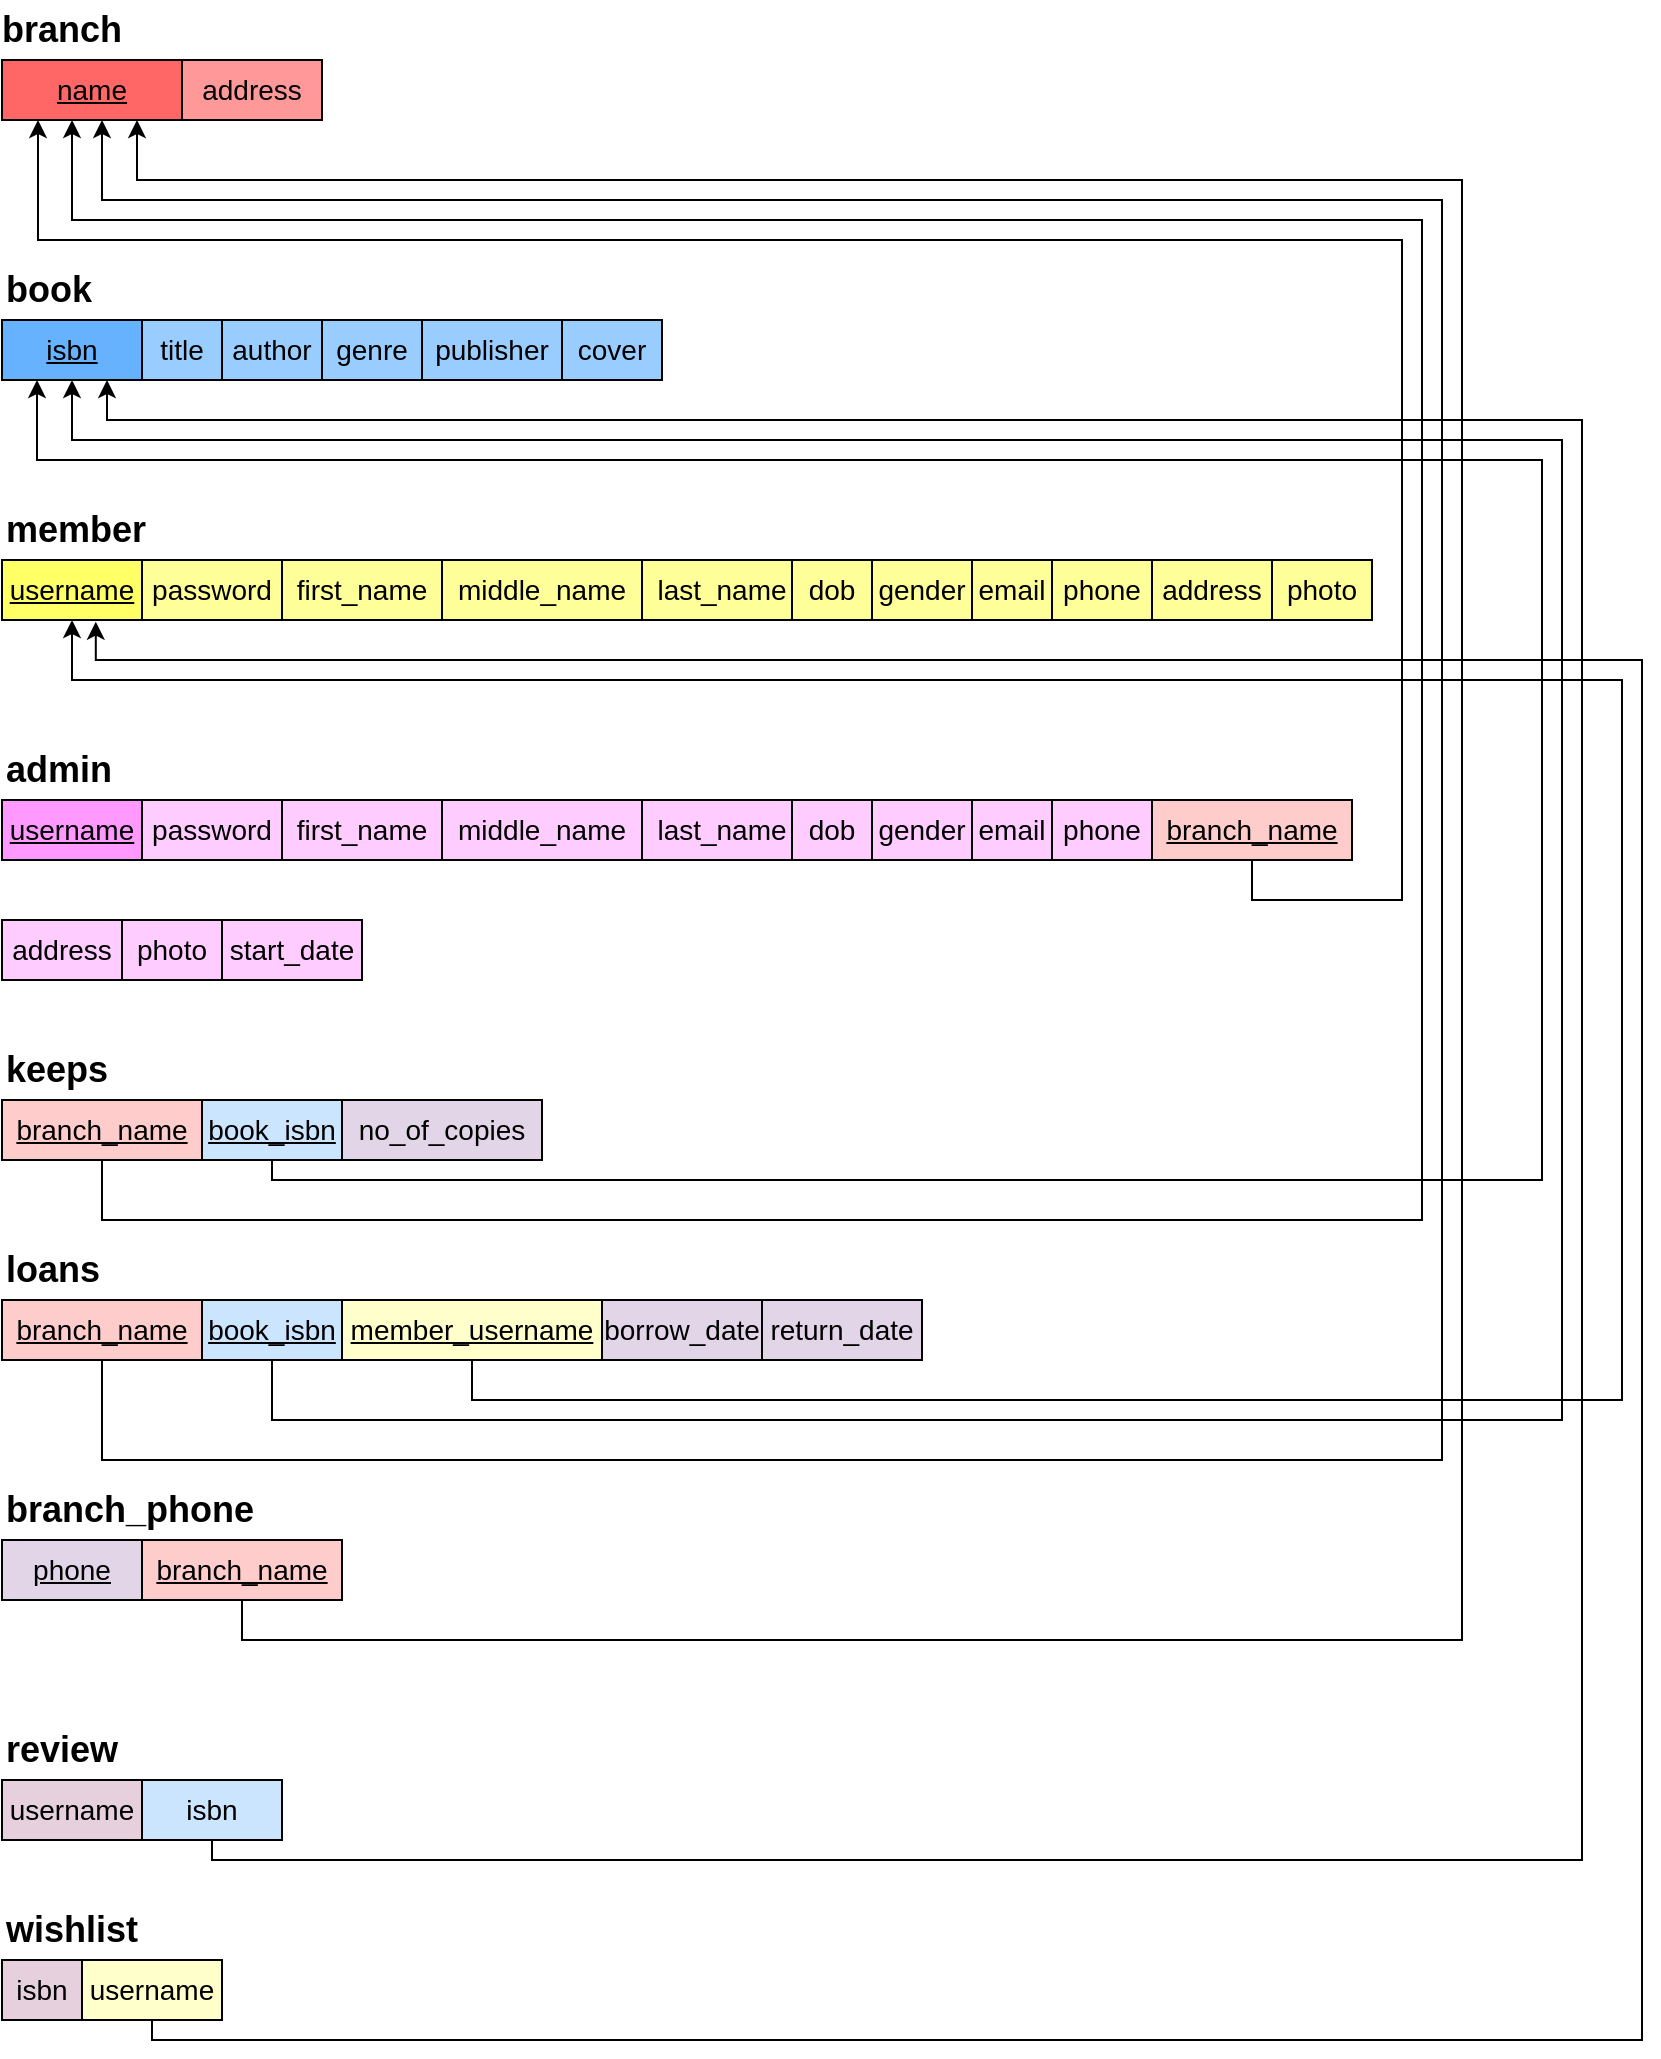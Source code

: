 <mxfile version="20.2.7" type="github">
  <diagram id="CFNRWCM8x2PWsgi7f_gd" name="Page-1">
    <mxGraphModel dx="1120" dy="449" grid="1" gridSize="10" guides="1" tooltips="1" connect="1" arrows="1" fold="1" page="1" pageScale="1" pageWidth="850" pageHeight="1100" math="0" shadow="0">
      <root>
        <mxCell id="0" />
        <mxCell id="1" parent="0" />
        <mxCell id="zyh0JKEbAlSyDnryhz_2-1" value="&lt;u&gt;&lt;font style=&quot;font-size: 14px;&quot;&gt;name&lt;/font&gt;&lt;/u&gt;" style="rounded=0;whiteSpace=wrap;html=1;align=center;fillColor=#FF6666;" vertex="1" parent="1">
          <mxGeometry x="10" y="60" width="90" height="30" as="geometry" />
        </mxCell>
        <mxCell id="zyh0JKEbAlSyDnryhz_2-4" value="&lt;font style=&quot;font-size: 14px;&quot;&gt;address&lt;/font&gt;" style="rounded=0;whiteSpace=wrap;html=1;fillColor=#FF9999;" vertex="1" parent="1">
          <mxGeometry x="100" y="60" width="70" height="30" as="geometry" />
        </mxCell>
        <mxCell id="zyh0JKEbAlSyDnryhz_2-5" value="&lt;b&gt;&lt;font style=&quot;font-size: 18px;&quot;&gt;branch&lt;/font&gt;&lt;/b&gt;" style="text;html=1;strokeColor=none;fillColor=none;align=center;verticalAlign=middle;whiteSpace=wrap;rounded=0;" vertex="1" parent="1">
          <mxGeometry x="10" y="30" width="60" height="30" as="geometry" />
        </mxCell>
        <mxCell id="zyh0JKEbAlSyDnryhz_2-6" value="&lt;u&gt;&lt;font style=&quot;font-size: 14px;&quot;&gt;isbn&lt;/font&gt;&lt;/u&gt;" style="rounded=0;whiteSpace=wrap;html=1;fillColor=#66B2FF;" vertex="1" parent="1">
          <mxGeometry x="10" y="190" width="70" height="30" as="geometry" />
        </mxCell>
        <mxCell id="zyh0JKEbAlSyDnryhz_2-7" value="&lt;font style=&quot;font-size: 14px;&quot;&gt;title&lt;/font&gt;" style="rounded=0;whiteSpace=wrap;html=1;fillColor=#99CCFF;" vertex="1" parent="1">
          <mxGeometry x="80" y="190" width="40" height="30" as="geometry" />
        </mxCell>
        <mxCell id="zyh0JKEbAlSyDnryhz_2-8" value="&lt;span style=&quot;font-size: 18px;&quot;&gt;&lt;b&gt;book&lt;/b&gt;&lt;/span&gt;" style="text;html=1;strokeColor=none;fillColor=none;align=left;verticalAlign=middle;whiteSpace=wrap;rounded=0;" vertex="1" parent="1">
          <mxGeometry x="10" y="160" width="60" height="30" as="geometry" />
        </mxCell>
        <mxCell id="zyh0JKEbAlSyDnryhz_2-9" value="&lt;u&gt;&lt;font style=&quot;font-size: 14px;&quot;&gt;username&lt;/font&gt;&lt;/u&gt;" style="rounded=0;whiteSpace=wrap;html=1;fillColor=#FFFF66;" vertex="1" parent="1">
          <mxGeometry x="10" y="310" width="70" height="30" as="geometry" />
        </mxCell>
        <mxCell id="zyh0JKEbAlSyDnryhz_2-10" value="&lt;font style=&quot;font-size: 14px;&quot;&gt;password&lt;/font&gt;" style="rounded=0;whiteSpace=wrap;html=1;fillColor=#FFFF99;" vertex="1" parent="1">
          <mxGeometry x="80" y="310" width="70" height="30" as="geometry" />
        </mxCell>
        <mxCell id="zyh0JKEbAlSyDnryhz_2-11" value="&lt;span style=&quot;font-size: 18px;&quot;&gt;&lt;b&gt;member&lt;/b&gt;&lt;/span&gt;" style="text;html=1;strokeColor=none;fillColor=none;align=left;verticalAlign=middle;whiteSpace=wrap;rounded=0;" vertex="1" parent="1">
          <mxGeometry x="10" y="280" width="60" height="30" as="geometry" />
        </mxCell>
        <mxCell id="zyh0JKEbAlSyDnryhz_2-14" value="&lt;span style=&quot;font-size: 18px;&quot;&gt;&lt;b&gt;admin&lt;/b&gt;&lt;/span&gt;" style="text;html=1;strokeColor=none;fillColor=none;align=left;verticalAlign=middle;whiteSpace=wrap;rounded=0;" vertex="1" parent="1">
          <mxGeometry x="10" y="400" width="60" height="30" as="geometry" />
        </mxCell>
        <mxCell id="zyh0JKEbAlSyDnryhz_2-71" style="edgeStyle=orthogonalEdgeStyle;rounded=0;orthogonalLoop=1;jettySize=auto;html=1;entryX=0.25;entryY=1;entryDx=0;entryDy=0;fontSize=14;" edge="1" parent="1" source="zyh0JKEbAlSyDnryhz_2-16" target="zyh0JKEbAlSyDnryhz_2-6">
          <mxGeometry relative="1" as="geometry">
            <Array as="points">
              <mxPoint x="145" y="620" />
              <mxPoint x="780" y="620" />
              <mxPoint x="780" y="260" />
              <mxPoint x="28" y="260" />
            </Array>
          </mxGeometry>
        </mxCell>
        <mxCell id="zyh0JKEbAlSyDnryhz_2-16" value="&lt;u&gt;&lt;font style=&quot;font-size: 14px;&quot;&gt;book_isbn&lt;/font&gt;&lt;/u&gt;" style="rounded=0;whiteSpace=wrap;html=1;fillColor=#CCE5FF;" vertex="1" parent="1">
          <mxGeometry x="110" y="580" width="70" height="30" as="geometry" />
        </mxCell>
        <mxCell id="zyh0JKEbAlSyDnryhz_2-17" value="&lt;span style=&quot;font-size: 18px;&quot;&gt;&lt;b&gt;keeps&lt;/b&gt;&lt;/span&gt;" style="text;html=1;strokeColor=none;fillColor=none;align=left;verticalAlign=middle;whiteSpace=wrap;rounded=0;" vertex="1" parent="1">
          <mxGeometry x="10" y="550" width="60" height="30" as="geometry" />
        </mxCell>
        <mxCell id="zyh0JKEbAlSyDnryhz_2-74" style="edgeStyle=orthogonalEdgeStyle;rounded=0;orthogonalLoop=1;jettySize=auto;html=1;entryX=0.5;entryY=1;entryDx=0;entryDy=0;fontSize=14;" edge="1" parent="1" source="zyh0JKEbAlSyDnryhz_2-19" target="zyh0JKEbAlSyDnryhz_2-6">
          <mxGeometry relative="1" as="geometry">
            <Array as="points">
              <mxPoint x="145" y="740" />
              <mxPoint x="790" y="740" />
              <mxPoint x="790" y="250" />
              <mxPoint x="45" y="250" />
            </Array>
          </mxGeometry>
        </mxCell>
        <mxCell id="zyh0JKEbAlSyDnryhz_2-19" value="&lt;u&gt;&lt;font style=&quot;font-size: 14px;&quot;&gt;book_isbn&lt;/font&gt;&lt;/u&gt;" style="rounded=0;whiteSpace=wrap;html=1;fillColor=#CCE5FF;" vertex="1" parent="1">
          <mxGeometry x="110" y="680" width="70" height="30" as="geometry" />
        </mxCell>
        <mxCell id="zyh0JKEbAlSyDnryhz_2-20" value="&lt;span style=&quot;font-size: 18px;&quot;&gt;&lt;b&gt;loans&lt;/b&gt;&lt;/span&gt;" style="text;html=1;strokeColor=none;fillColor=none;align=left;verticalAlign=middle;whiteSpace=wrap;rounded=0;" vertex="1" parent="1">
          <mxGeometry x="10" y="650" width="60" height="30" as="geometry" />
        </mxCell>
        <mxCell id="zyh0JKEbAlSyDnryhz_2-21" value="&lt;u&gt;&lt;font style=&quot;font-size: 14px;&quot;&gt;phone&lt;/font&gt;&lt;/u&gt;" style="rounded=0;whiteSpace=wrap;html=1;fillColor=#E1D5E7;" vertex="1" parent="1">
          <mxGeometry x="10" y="800" width="70" height="30" as="geometry" />
        </mxCell>
        <mxCell id="zyh0JKEbAlSyDnryhz_2-76" style="edgeStyle=orthogonalEdgeStyle;rounded=0;orthogonalLoop=1;jettySize=auto;html=1;fontSize=14;entryX=0.75;entryY=1;entryDx=0;entryDy=0;" edge="1" parent="1" source="zyh0JKEbAlSyDnryhz_2-22" target="zyh0JKEbAlSyDnryhz_2-1">
          <mxGeometry relative="1" as="geometry">
            <mxPoint x="70" y="90" as="targetPoint" />
            <Array as="points">
              <mxPoint x="130" y="850" />
              <mxPoint x="740" y="850" />
              <mxPoint x="740" y="120" />
              <mxPoint x="78" y="120" />
            </Array>
          </mxGeometry>
        </mxCell>
        <mxCell id="zyh0JKEbAlSyDnryhz_2-22" value="&lt;u&gt;&lt;font style=&quot;font-size: 14px;&quot;&gt;branch_name&lt;/font&gt;&lt;/u&gt;" style="rounded=0;whiteSpace=wrap;html=1;fillColor=#FFCCCC;" vertex="1" parent="1">
          <mxGeometry x="80" y="800" width="100" height="30" as="geometry" />
        </mxCell>
        <mxCell id="zyh0JKEbAlSyDnryhz_2-23" value="&lt;span style=&quot;font-size: 18px;&quot;&gt;&lt;b&gt;branch_phone&lt;/b&gt;&lt;/span&gt;" style="text;html=1;strokeColor=none;fillColor=none;align=left;verticalAlign=middle;whiteSpace=wrap;rounded=0;" vertex="1" parent="1">
          <mxGeometry x="10" y="770" width="60" height="30" as="geometry" />
        </mxCell>
        <mxCell id="zyh0JKEbAlSyDnryhz_2-24" value="&lt;font style=&quot;font-size: 14px;&quot;&gt;username&lt;/font&gt;" style="rounded=0;whiteSpace=wrap;html=1;fillColor=#E6D0DE;" vertex="1" parent="1">
          <mxGeometry x="10" y="920" width="70" height="30" as="geometry" />
        </mxCell>
        <mxCell id="zyh0JKEbAlSyDnryhz_2-77" style="edgeStyle=orthogonalEdgeStyle;rounded=0;orthogonalLoop=1;jettySize=auto;html=1;fontSize=14;entryX=0.75;entryY=1;entryDx=0;entryDy=0;" edge="1" parent="1" source="zyh0JKEbAlSyDnryhz_2-25" target="zyh0JKEbAlSyDnryhz_2-6">
          <mxGeometry relative="1" as="geometry">
            <mxPoint x="800" y="280" as="targetPoint" />
            <Array as="points">
              <mxPoint x="115" y="960" />
              <mxPoint x="800" y="960" />
              <mxPoint x="800" y="240" />
              <mxPoint x="63" y="240" />
            </Array>
          </mxGeometry>
        </mxCell>
        <mxCell id="zyh0JKEbAlSyDnryhz_2-25" value="&lt;font style=&quot;font-size: 14px;&quot;&gt;isbn&lt;/font&gt;" style="rounded=0;whiteSpace=wrap;html=1;fillColor=#CCE5FF;" vertex="1" parent="1">
          <mxGeometry x="80" y="920" width="70" height="30" as="geometry" />
        </mxCell>
        <mxCell id="zyh0JKEbAlSyDnryhz_2-26" value="&lt;span style=&quot;font-size: 18px;&quot;&gt;&lt;b&gt;review&lt;/b&gt;&lt;/span&gt;" style="text;html=1;strokeColor=none;fillColor=none;align=left;verticalAlign=middle;whiteSpace=wrap;rounded=0;" vertex="1" parent="1">
          <mxGeometry x="10" y="890" width="60" height="30" as="geometry" />
        </mxCell>
        <mxCell id="zyh0JKEbAlSyDnryhz_2-27" value="&lt;font style=&quot;font-size: 14px;&quot;&gt;isbn&lt;/font&gt;" style="rounded=0;whiteSpace=wrap;html=1;fillColor=#E6D0DE;" vertex="1" parent="1">
          <mxGeometry x="10" y="1010" width="40" height="30" as="geometry" />
        </mxCell>
        <mxCell id="zyh0JKEbAlSyDnryhz_2-78" style="edgeStyle=orthogonalEdgeStyle;rounded=0;orthogonalLoop=1;jettySize=auto;html=1;entryX=0.67;entryY=1.029;entryDx=0;entryDy=0;entryPerimeter=0;fontSize=14;" edge="1" parent="1" source="zyh0JKEbAlSyDnryhz_2-28" target="zyh0JKEbAlSyDnryhz_2-9">
          <mxGeometry relative="1" as="geometry">
            <Array as="points">
              <mxPoint x="85" y="1050" />
              <mxPoint x="830" y="1050" />
              <mxPoint x="830" y="360" />
              <mxPoint x="57" y="360" />
            </Array>
          </mxGeometry>
        </mxCell>
        <mxCell id="zyh0JKEbAlSyDnryhz_2-28" value="&lt;font style=&quot;font-size: 14px;&quot;&gt;username&lt;/font&gt;" style="rounded=0;whiteSpace=wrap;html=1;fillColor=#FFFFCC;" vertex="1" parent="1">
          <mxGeometry x="50" y="1010" width="70" height="30" as="geometry" />
        </mxCell>
        <mxCell id="zyh0JKEbAlSyDnryhz_2-29" value="&lt;span style=&quot;font-size: 18px;&quot;&gt;&lt;b&gt;wishlist&lt;/b&gt;&lt;/span&gt;" style="text;html=1;strokeColor=none;fillColor=none;align=left;verticalAlign=middle;whiteSpace=wrap;rounded=0;" vertex="1" parent="1">
          <mxGeometry x="10" y="980" width="60" height="30" as="geometry" />
        </mxCell>
        <mxCell id="zyh0JKEbAlSyDnryhz_2-75" style="edgeStyle=orthogonalEdgeStyle;rounded=0;orthogonalLoop=1;jettySize=auto;html=1;entryX=0.5;entryY=1;entryDx=0;entryDy=0;fontSize=14;" edge="1" parent="1" source="zyh0JKEbAlSyDnryhz_2-30" target="zyh0JKEbAlSyDnryhz_2-9">
          <mxGeometry relative="1" as="geometry">
            <Array as="points">
              <mxPoint x="245" y="730" />
              <mxPoint x="820" y="730" />
              <mxPoint x="820" y="370" />
              <mxPoint x="45" y="370" />
            </Array>
          </mxGeometry>
        </mxCell>
        <mxCell id="zyh0JKEbAlSyDnryhz_2-30" value="&lt;u&gt;&lt;font style=&quot;font-size: 14px;&quot;&gt;member_username&lt;/font&gt;&lt;/u&gt;" style="rounded=0;whiteSpace=wrap;html=1;fillColor=#FFFFCC;" vertex="1" parent="1">
          <mxGeometry x="180" y="680" width="130" height="30" as="geometry" />
        </mxCell>
        <mxCell id="zyh0JKEbAlSyDnryhz_2-70" style="edgeStyle=orthogonalEdgeStyle;rounded=0;orthogonalLoop=1;jettySize=auto;html=1;fontSize=14;" edge="1" parent="1" source="zyh0JKEbAlSyDnryhz_2-32" target="zyh0JKEbAlSyDnryhz_2-1">
          <mxGeometry relative="1" as="geometry">
            <mxPoint x="45" y="100" as="targetPoint" />
            <Array as="points">
              <mxPoint x="60" y="640" />
              <mxPoint x="720" y="640" />
              <mxPoint x="720" y="140" />
              <mxPoint x="45" y="140" />
            </Array>
          </mxGeometry>
        </mxCell>
        <mxCell id="zyh0JKEbAlSyDnryhz_2-32" value="&lt;u&gt;&lt;font style=&quot;font-size: 14px;&quot;&gt;branch_name&lt;/font&gt;&lt;/u&gt;" style="rounded=0;whiteSpace=wrap;html=1;fillColor=#FFCCCC;" vertex="1" parent="1">
          <mxGeometry x="10" y="580" width="100" height="30" as="geometry" />
        </mxCell>
        <mxCell id="zyh0JKEbAlSyDnryhz_2-73" style="edgeStyle=orthogonalEdgeStyle;rounded=0;orthogonalLoop=1;jettySize=auto;html=1;fontSize=14;" edge="1" parent="1" source="zyh0JKEbAlSyDnryhz_2-33">
          <mxGeometry relative="1" as="geometry">
            <mxPoint x="60" y="90" as="targetPoint" />
            <Array as="points">
              <mxPoint x="60" y="760" />
              <mxPoint x="730" y="760" />
              <mxPoint x="730" y="130" />
              <mxPoint x="60" y="130" />
            </Array>
          </mxGeometry>
        </mxCell>
        <mxCell id="zyh0JKEbAlSyDnryhz_2-33" value="&lt;u&gt;&lt;font style=&quot;font-size: 14px;&quot;&gt;branch_name&lt;/font&gt;&lt;/u&gt;" style="rounded=0;whiteSpace=wrap;html=1;fillColor=#FFCCCC;" vertex="1" parent="1">
          <mxGeometry x="10" y="680" width="100" height="30" as="geometry" />
        </mxCell>
        <mxCell id="zyh0JKEbAlSyDnryhz_2-35" value="&lt;font style=&quot;font-size: 14px;&quot;&gt;author&lt;/font&gt;" style="rounded=0;whiteSpace=wrap;html=1;fillColor=#99CCFF;" vertex="1" parent="1">
          <mxGeometry x="120" y="190" width="50" height="30" as="geometry" />
        </mxCell>
        <mxCell id="zyh0JKEbAlSyDnryhz_2-36" value="&lt;font style=&quot;font-size: 14px;&quot;&gt;genre&lt;/font&gt;" style="rounded=0;whiteSpace=wrap;html=1;fillColor=#99CCFF;" vertex="1" parent="1">
          <mxGeometry x="170" y="190" width="50" height="30" as="geometry" />
        </mxCell>
        <mxCell id="zyh0JKEbAlSyDnryhz_2-37" value="&lt;font style=&quot;font-size: 14px;&quot;&gt;publisher&lt;/font&gt;" style="rounded=0;whiteSpace=wrap;html=1;fillColor=#99CCFF;" vertex="1" parent="1">
          <mxGeometry x="220" y="190" width="70" height="30" as="geometry" />
        </mxCell>
        <mxCell id="zyh0JKEbAlSyDnryhz_2-38" value="&lt;font style=&quot;font-size: 14px;&quot;&gt;cover&lt;/font&gt;" style="rounded=0;whiteSpace=wrap;html=1;fillColor=#99CCFF;" vertex="1" parent="1">
          <mxGeometry x="290" y="190" width="50" height="30" as="geometry" />
        </mxCell>
        <mxCell id="zyh0JKEbAlSyDnryhz_2-39" value="&lt;font style=&quot;font-size: 14px;&quot;&gt;first_name&lt;/font&gt;" style="rounded=0;whiteSpace=wrap;html=1;fillColor=#FFFF99;" vertex="1" parent="1">
          <mxGeometry x="150" y="310" width="80" height="30" as="geometry" />
        </mxCell>
        <mxCell id="zyh0JKEbAlSyDnryhz_2-40" value="&lt;font style=&quot;font-size: 14px;&quot;&gt;middle_name&lt;/font&gt;" style="rounded=0;whiteSpace=wrap;html=1;fillColor=#FFFF99;" vertex="1" parent="1">
          <mxGeometry x="230" y="310" width="100" height="30" as="geometry" />
        </mxCell>
        <mxCell id="zyh0JKEbAlSyDnryhz_2-41" value="&lt;font style=&quot;font-size: 14px;&quot;&gt;last_name&lt;/font&gt;" style="rounded=0;whiteSpace=wrap;html=1;fillColor=#FFFF99;" vertex="1" parent="1">
          <mxGeometry x="330" y="310" width="80" height="30" as="geometry" />
        </mxCell>
        <mxCell id="zyh0JKEbAlSyDnryhz_2-42" value="&lt;font style=&quot;font-size: 14px;&quot;&gt;dob&lt;/font&gt;" style="rounded=0;whiteSpace=wrap;html=1;fillColor=#FFFF99;" vertex="1" parent="1">
          <mxGeometry x="405" y="310" width="40" height="30" as="geometry" />
        </mxCell>
        <mxCell id="zyh0JKEbAlSyDnryhz_2-43" value="&lt;font style=&quot;font-size: 14px;&quot;&gt;gender&lt;/font&gt;" style="rounded=0;whiteSpace=wrap;html=1;fillColor=#FFFF99;" vertex="1" parent="1">
          <mxGeometry x="445" y="310" width="50" height="30" as="geometry" />
        </mxCell>
        <mxCell id="zyh0JKEbAlSyDnryhz_2-44" value="&lt;font style=&quot;font-size: 14px;&quot;&gt;email&lt;/font&gt;" style="rounded=0;whiteSpace=wrap;html=1;fillColor=#FFFF99;" vertex="1" parent="1">
          <mxGeometry x="495" y="310" width="40" height="30" as="geometry" />
        </mxCell>
        <mxCell id="zyh0JKEbAlSyDnryhz_2-45" value="&lt;font style=&quot;font-size: 14px;&quot;&gt;phone&lt;/font&gt;" style="rounded=0;whiteSpace=wrap;html=1;fillColor=#FFFF99;" vertex="1" parent="1">
          <mxGeometry x="535" y="310" width="50" height="30" as="geometry" />
        </mxCell>
        <mxCell id="zyh0JKEbAlSyDnryhz_2-46" value="&lt;font style=&quot;font-size: 14px;&quot;&gt;address&lt;/font&gt;" style="rounded=0;whiteSpace=wrap;html=1;fillColor=#FFFF99;" vertex="1" parent="1">
          <mxGeometry x="585" y="310" width="60" height="30" as="geometry" />
        </mxCell>
        <mxCell id="zyh0JKEbAlSyDnryhz_2-47" value="&lt;font style=&quot;font-size: 14px;&quot;&gt;photo&lt;/font&gt;" style="rounded=0;whiteSpace=wrap;html=1;fillColor=#FFFF99;" vertex="1" parent="1">
          <mxGeometry x="645" y="310" width="50" height="30" as="geometry" />
        </mxCell>
        <mxCell id="zyh0JKEbAlSyDnryhz_2-49" value="&lt;u&gt;&lt;font style=&quot;font-size: 14px;&quot;&gt;username&lt;/font&gt;&lt;/u&gt;" style="rounded=0;whiteSpace=wrap;html=1;fillColor=#FF99FF;" vertex="1" parent="1">
          <mxGeometry x="10" y="430" width="70" height="30" as="geometry" />
        </mxCell>
        <mxCell id="zyh0JKEbAlSyDnryhz_2-50" value="&lt;font style=&quot;font-size: 14px;&quot;&gt;password&lt;/font&gt;" style="rounded=0;whiteSpace=wrap;html=1;fillColor=#FFCCFF;" vertex="1" parent="1">
          <mxGeometry x="80" y="430" width="70" height="30" as="geometry" />
        </mxCell>
        <mxCell id="zyh0JKEbAlSyDnryhz_2-51" value="&lt;font style=&quot;font-size: 14px;&quot;&gt;first_name&lt;/font&gt;" style="rounded=0;whiteSpace=wrap;html=1;fillColor=#FFCCFF;" vertex="1" parent="1">
          <mxGeometry x="150" y="430" width="80" height="30" as="geometry" />
        </mxCell>
        <mxCell id="zyh0JKEbAlSyDnryhz_2-52" value="&lt;font style=&quot;font-size: 14px;&quot;&gt;middle_name&lt;/font&gt;" style="rounded=0;whiteSpace=wrap;html=1;fillColor=#FFCCFF;" vertex="1" parent="1">
          <mxGeometry x="230" y="430" width="100" height="30" as="geometry" />
        </mxCell>
        <mxCell id="zyh0JKEbAlSyDnryhz_2-53" value="&lt;font style=&quot;font-size: 14px;&quot;&gt;last_name&lt;/font&gt;" style="rounded=0;whiteSpace=wrap;html=1;fillColor=#FFCCFF;" vertex="1" parent="1">
          <mxGeometry x="330" y="430" width="80" height="30" as="geometry" />
        </mxCell>
        <mxCell id="zyh0JKEbAlSyDnryhz_2-54" value="&lt;font style=&quot;font-size: 14px;&quot;&gt;dob&lt;/font&gt;" style="rounded=0;whiteSpace=wrap;html=1;fillColor=#FFCCFF;" vertex="1" parent="1">
          <mxGeometry x="405" y="430" width="40" height="30" as="geometry" />
        </mxCell>
        <mxCell id="zyh0JKEbAlSyDnryhz_2-55" value="&lt;font style=&quot;font-size: 14px;&quot;&gt;gender&lt;/font&gt;" style="rounded=0;whiteSpace=wrap;html=1;fillColor=#FFCCFF;" vertex="1" parent="1">
          <mxGeometry x="445" y="430" width="50" height="30" as="geometry" />
        </mxCell>
        <mxCell id="zyh0JKEbAlSyDnryhz_2-56" value="&lt;font style=&quot;font-size: 14px;&quot;&gt;email&lt;/font&gt;" style="rounded=0;whiteSpace=wrap;html=1;fillColor=#FFCCFF;" vertex="1" parent="1">
          <mxGeometry x="495" y="430" width="40" height="30" as="geometry" />
        </mxCell>
        <mxCell id="zyh0JKEbAlSyDnryhz_2-57" value="&lt;font style=&quot;font-size: 14px;&quot;&gt;phone&lt;/font&gt;" style="rounded=0;whiteSpace=wrap;html=1;fillColor=#FFCCFF;" vertex="1" parent="1">
          <mxGeometry x="535" y="430" width="50" height="30" as="geometry" />
        </mxCell>
        <mxCell id="zyh0JKEbAlSyDnryhz_2-58" value="&lt;font style=&quot;font-size: 14px;&quot;&gt;address&lt;/font&gt;" style="rounded=0;whiteSpace=wrap;html=1;fillColor=#FFCCFF;" vertex="1" parent="1">
          <mxGeometry x="10" y="490" width="60" height="30" as="geometry" />
        </mxCell>
        <mxCell id="zyh0JKEbAlSyDnryhz_2-59" value="&lt;font style=&quot;font-size: 14px;&quot;&gt;photo&lt;/font&gt;" style="rounded=0;whiteSpace=wrap;html=1;fillColor=#FFCCFF;" vertex="1" parent="1">
          <mxGeometry x="70" y="490" width="50" height="30" as="geometry" />
        </mxCell>
        <mxCell id="zyh0JKEbAlSyDnryhz_2-60" value="&lt;font style=&quot;font-size: 14px;&quot;&gt;start_date&lt;/font&gt;" style="rounded=0;whiteSpace=wrap;html=1;fillColor=#FFCCFF;" vertex="1" parent="1">
          <mxGeometry x="120" y="490" width="70" height="30" as="geometry" />
        </mxCell>
        <mxCell id="zyh0JKEbAlSyDnryhz_2-61" value="&lt;font style=&quot;font-size: 14px;&quot;&gt;no_of_copies&lt;/font&gt;" style="rounded=0;whiteSpace=wrap;html=1;fillColor=#E1D5E7;" vertex="1" parent="1">
          <mxGeometry x="180" y="580" width="100" height="30" as="geometry" />
        </mxCell>
        <mxCell id="zyh0JKEbAlSyDnryhz_2-62" value="&lt;font style=&quot;font-size: 14px;&quot;&gt;return_date&lt;/font&gt;" style="rounded=0;whiteSpace=wrap;html=1;fillColor=#E1D5E7;" vertex="1" parent="1">
          <mxGeometry x="390" y="680" width="80" height="30" as="geometry" />
        </mxCell>
        <mxCell id="zyh0JKEbAlSyDnryhz_2-63" value="&lt;font style=&quot;font-size: 14px;&quot;&gt;borrow_date&lt;/font&gt;" style="rounded=0;whiteSpace=wrap;html=1;fillColor=#E1D5E7;" vertex="1" parent="1">
          <mxGeometry x="310" y="680" width="80" height="30" as="geometry" />
        </mxCell>
        <mxCell id="zyh0JKEbAlSyDnryhz_2-68" style="edgeStyle=orthogonalEdgeStyle;rounded=0;orthogonalLoop=1;jettySize=auto;html=1;fontSize=14;" edge="1" parent="1" source="zyh0JKEbAlSyDnryhz_2-66" target="zyh0JKEbAlSyDnryhz_2-1">
          <mxGeometry relative="1" as="geometry">
            <mxPoint x="28" y="100" as="targetPoint" />
            <Array as="points">
              <mxPoint x="635" y="480" />
              <mxPoint x="710" y="480" />
              <mxPoint x="710" y="150" />
              <mxPoint x="28" y="150" />
            </Array>
          </mxGeometry>
        </mxCell>
        <mxCell id="zyh0JKEbAlSyDnryhz_2-66" value="&lt;u&gt;&lt;font style=&quot;font-size: 14px;&quot;&gt;branch_name&lt;/font&gt;&lt;/u&gt;" style="rounded=0;whiteSpace=wrap;html=1;fillColor=#FFCCCC;" vertex="1" parent="1">
          <mxGeometry x="585" y="430" width="100" height="30" as="geometry" />
        </mxCell>
      </root>
    </mxGraphModel>
  </diagram>
</mxfile>
